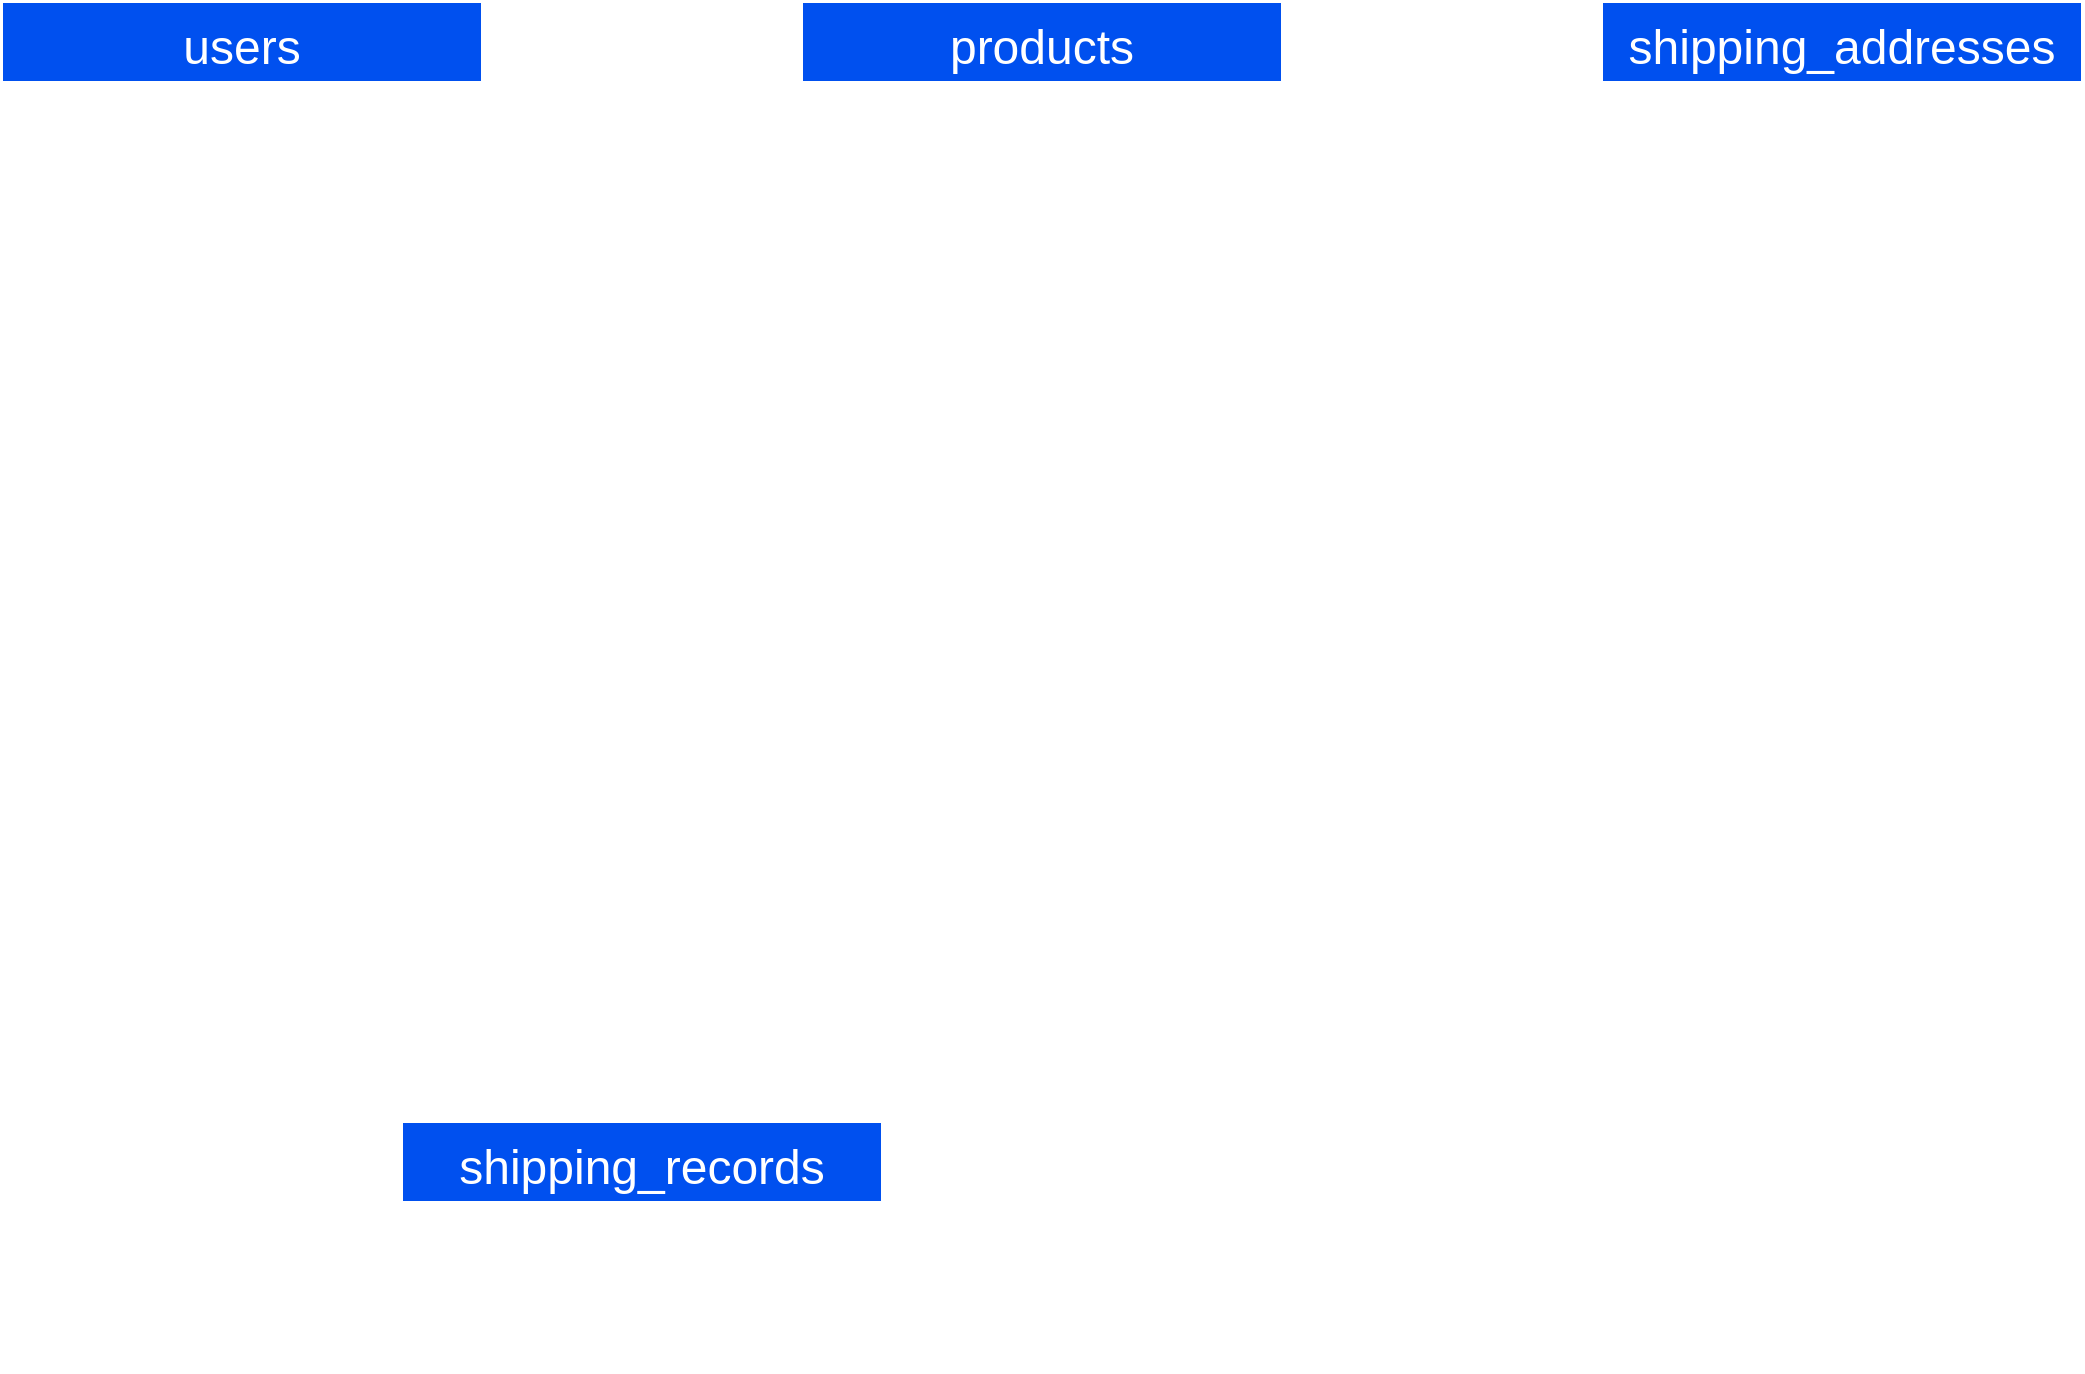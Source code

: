 <mxfile>
    <diagram id="ySHD8SOpM0Rdw_ZR9hW6" name="ページ1">
        <mxGraphModel dx="1585" dy="955" grid="1" gridSize="10" guides="1" tooltips="1" connect="1" arrows="1" fold="1" page="1" pageScale="1" pageWidth="1169" pageHeight="827" math="0" shadow="0">
            <root>
                <mxCell id="0"/>
                <mxCell id="1" parent="0"/>
                <mxCell id="10" value="users" style="swimlane;fontStyle=0;childLayout=stackLayout;horizontal=1;startSize=40;horizontalStack=0;resizeParent=1;resizeParentMax=0;resizeLast=0;collapsible=1;marginBottom=0;align=center;fontSize=24;spacing=0;labelBackgroundColor=none;fillColor=#0050ef;strokeColor=#FFFFFF;fontColor=#FFFFFF;" vertex="1" parent="1">
                    <mxGeometry x="80" y="80" width="240" height="440" as="geometry"/>
                </mxCell>
                <mxCell id="12" value="nickname " style="text;spacingLeft=4;spacingRight=4;overflow=hidden;rotatable=0;points=[[0,0.5],[1,0.5]];portConstraint=eastwest;fontSize=24;spacing=0;strokeColor=#FFFFFF;fontColor=#FFFFFF;" vertex="1" parent="10">
                    <mxGeometry y="40" width="240" height="40" as="geometry"/>
                </mxCell>
                <mxCell id="13" value="email" style="text;fillColor=none;spacingLeft=4;spacingRight=4;overflow=hidden;rotatable=0;points=[[0,0.5],[1,0.5]];portConstraint=eastwest;fontSize=24;spacing=0;strokeColor=#FFFFFF;fontColor=#FFFFFF;" vertex="1" parent="10">
                    <mxGeometry y="80" width="240" height="40" as="geometry"/>
                </mxCell>
                <mxCell id="27" value="encrypted_password" style="text;fillColor=none;spacingLeft=4;spacingRight=4;overflow=hidden;rotatable=0;points=[[0,0.5],[1,0.5]];portConstraint=eastwest;fontSize=24;spacing=0;strokeColor=#FFFFFF;fontColor=#FFFFFF;" vertex="1" parent="10">
                    <mxGeometry y="120" width="240" height="40" as="geometry"/>
                </mxCell>
                <mxCell id="32" value="family_name" style="text;fillColor=none;spacingLeft=4;spacingRight=4;overflow=hidden;rotatable=0;points=[[0,0.5],[1,0.5]];portConstraint=eastwest;fontSize=24;spacing=0;strokeColor=#FFFFFF;fontColor=#FFFFFF;" vertex="1" parent="10">
                    <mxGeometry y="160" width="240" height="40" as="geometry"/>
                </mxCell>
                <mxCell id="33" value="first_name" style="text;fillColor=none;spacingLeft=4;spacingRight=4;overflow=hidden;rotatable=0;points=[[0,0.5],[1,0.5]];portConstraint=eastwest;fontSize=24;spacing=0;strokeColor=#FFFFFF;fontColor=#FFFFFF;" vertex="1" parent="10">
                    <mxGeometry y="200" width="240" height="40" as="geometry"/>
                </mxCell>
                <mxCell id="31" value="family_name_reading" style="text;fillColor=none;spacingLeft=4;spacingRight=4;overflow=hidden;rotatable=0;points=[[0,0.5],[1,0.5]];portConstraint=eastwest;fontSize=24;spacing=0;strokeColor=#FFFFFF;fontColor=#FFFFFF;" vertex="1" parent="10">
                    <mxGeometry y="240" width="240" height="40" as="geometry"/>
                </mxCell>
                <mxCell id="28" value="first_name_reading" style="text;fillColor=none;spacingLeft=4;spacingRight=4;overflow=hidden;rotatable=0;points=[[0,0.5],[1,0.5]];portConstraint=eastwest;fontSize=24;spacing=0;strokeColor=#FFFFFF;fontColor=#FFFFFF;" vertex="1" parent="10">
                    <mxGeometry y="280" width="240" height="40" as="geometry"/>
                </mxCell>
                <mxCell id="34" value="dob_year" style="text;fillColor=none;spacingLeft=4;spacingRight=4;overflow=hidden;rotatable=0;points=[[0,0.5],[1,0.5]];portConstraint=eastwest;fontSize=24;spacing=0;strokeColor=#FFFFFF;fontColor=#FFFFFF;" vertex="1" parent="10">
                    <mxGeometry y="320" width="240" height="40" as="geometry"/>
                </mxCell>
                <mxCell id="30" value="dob_month" style="text;fillColor=none;spacingLeft=4;spacingRight=4;overflow=hidden;rotatable=0;points=[[0,0.5],[1,0.5]];portConstraint=eastwest;fontSize=24;spacing=0;strokeColor=#FFFFFF;fontColor=#FFFFFF;" vertex="1" parent="10">
                    <mxGeometry y="360" width="240" height="40" as="geometry"/>
                </mxCell>
                <mxCell id="29" value="dob_day" style="text;fillColor=none;spacingLeft=4;spacingRight=4;overflow=hidden;rotatable=0;points=[[0,0.5],[1,0.5]];portConstraint=eastwest;fontSize=24;spacing=0;strokeColor=#FFFFFF;fontColor=#FFFFFF;" vertex="1" parent="10">
                    <mxGeometry y="400" width="240" height="40" as="geometry"/>
                </mxCell>
                <mxCell id="36" value="products" style="swimlane;fontStyle=0;childLayout=stackLayout;horizontal=1;startSize=40;horizontalStack=0;resizeParent=1;resizeParentMax=0;resizeLast=0;collapsible=1;marginBottom=0;align=center;fontSize=24;spacing=0;fillColor=#0050ef;strokeColor=#FFFFFF;fontColor=#FFFFFF;" vertex="1" parent="1">
                    <mxGeometry x="480" y="80" width="240" height="440" as="geometry"/>
                </mxCell>
                <mxCell id="37" value="image" style="text;fillColor=none;spacingLeft=4;spacingRight=4;overflow=hidden;rotatable=0;points=[[0,0.5],[1,0.5]];portConstraint=eastwest;fontSize=24;spacing=0;strokeColor=#FFFFFF;fontColor=#FFFFFF;" vertex="1" parent="36">
                    <mxGeometry y="40" width="240" height="40" as="geometry"/>
                </mxCell>
                <mxCell id="40" value="product" style="text;fillColor=none;spacingLeft=4;spacingRight=4;overflow=hidden;rotatable=0;points=[[0,0.5],[1,0.5]];portConstraint=eastwest;fontSize=24;spacing=0;strokeColor=#FFFFFF;fontColor=#FFFFFF;" vertex="1" parent="36">
                    <mxGeometry y="80" width="240" height="40" as="geometry"/>
                </mxCell>
                <mxCell id="43" value="caption" style="text;fillColor=none;spacingLeft=4;spacingRight=4;overflow=hidden;rotatable=0;points=[[0,0.5],[1,0.5]];portConstraint=eastwest;fontSize=24;spacing=0;strokeColor=#FFFFFF;fontColor=#FFFFFF;" vertex="1" parent="36">
                    <mxGeometry y="120" width="240" height="40" as="geometry"/>
                </mxCell>
                <mxCell id="44" value="category" style="text;fillColor=none;spacingLeft=4;spacingRight=4;overflow=hidden;rotatable=0;points=[[0,0.5],[1,0.5]];portConstraint=eastwest;fontSize=24;spacing=0;strokeColor=#FFFFFF;fontColor=#FFFFFF;" vertex="1" parent="36">
                    <mxGeometry y="160" width="240" height="40" as="geometry"/>
                </mxCell>
                <mxCell id="45" value="condition" style="text;fillColor=none;spacingLeft=4;spacingRight=4;overflow=hidden;rotatable=0;points=[[0,0.5],[1,0.5]];portConstraint=eastwest;fontSize=24;spacing=0;strokeColor=#FFFFFF;fontColor=#FFFFFF;" vertex="1" parent="36">
                    <mxGeometry y="200" width="240" height="40" as="geometry"/>
                </mxCell>
                <mxCell id="46" value="shipping_charges" style="text;fillColor=none;spacingLeft=4;spacingRight=4;overflow=hidden;rotatable=0;points=[[0,0.5],[1,0.5]];portConstraint=eastwest;fontSize=24;spacing=0;strokeColor=#FFFFFF;fontColor=#FFFFFF;" vertex="1" parent="36">
                    <mxGeometry y="240" width="240" height="40" as="geometry"/>
                </mxCell>
                <mxCell id="47" value="shipping_area" style="text;fillColor=none;spacingLeft=4;spacingRight=4;overflow=hidden;rotatable=0;points=[[0,0.5],[1,0.5]];portConstraint=eastwest;fontSize=24;spacing=0;strokeColor=#FFFFFF;fontColor=#FFFFFF;" vertex="1" parent="36">
                    <mxGeometry y="280" width="240" height="40" as="geometry"/>
                </mxCell>
                <mxCell id="42" value="date_of_shipment" style="text;fillColor=none;spacingLeft=4;spacingRight=4;overflow=hidden;rotatable=0;points=[[0,0.5],[1,0.5]];portConstraint=eastwest;fontSize=24;spacing=0;strokeColor=#FFFFFF;fontColor=#FFFFFF;" vertex="1" parent="36">
                    <mxGeometry y="320" width="240" height="40" as="geometry"/>
                </mxCell>
                <mxCell id="41" value="price" style="text;fillColor=none;spacingLeft=4;spacingRight=4;overflow=hidden;rotatable=0;points=[[0,0.5],[1,0.5]];portConstraint=eastwest;fontSize=24;spacing=0;strokeColor=#FFFFFF;fontColor=#FFFFFF;" vertex="1" parent="36">
                    <mxGeometry y="360" width="240" height="40" as="geometry"/>
                </mxCell>
                <mxCell id="48" value="user_id (FK)" style="text;fillColor=none;spacingLeft=4;spacingRight=4;overflow=hidden;rotatable=0;points=[[0,0.5],[1,0.5]];portConstraint=eastwest;fontSize=24;spacing=0;strokeColor=#FFFFFF;fontColor=#FFFFFF;" vertex="1" parent="36">
                    <mxGeometry y="400" width="240" height="40" as="geometry"/>
                </mxCell>
                <mxCell id="50" value="shipping_records" style="swimlane;fontStyle=0;childLayout=stackLayout;horizontal=1;startSize=40;horizontalStack=0;resizeParent=1;resizeParentMax=0;resizeLast=0;collapsible=1;marginBottom=0;align=center;fontSize=24;spacing=0;fillColor=#0050ef;strokeWidth=1;rounded=0;strokeColor=#FFFFFF;fontColor=#FFFFFF;" vertex="1" parent="1">
                    <mxGeometry x="280" y="640" width="240" height="120" as="geometry"/>
                </mxCell>
                <mxCell id="51" value="user_id (FK)" style="text;fillColor=none;spacingLeft=4;spacingRight=4;overflow=hidden;rotatable=0;points=[[0,0.5],[1,0.5]];portConstraint=eastwest;fontSize=24;spacing=0;strokeColor=#FFFFFF;fontColor=#FFFFFF;" vertex="1" parent="50">
                    <mxGeometry y="40" width="240" height="40" as="geometry"/>
                </mxCell>
                <mxCell id="52" value="product_id (FK)" style="text;fillColor=none;spacingLeft=4;spacingRight=4;overflow=hidden;rotatable=0;points=[[0,0.5],[1,0.5]];portConstraint=eastwest;fontSize=24;spacing=0;strokeColor=#FFFFFF;fontColor=#FFFFFF;" vertex="1" parent="50">
                    <mxGeometry y="80" width="240" height="40" as="geometry"/>
                </mxCell>
                <mxCell id="54" value="shipping_addresses" style="swimlane;fontStyle=0;childLayout=stackLayout;horizontal=1;startSize=40;horizontalStack=0;resizeParent=1;resizeParentMax=0;resizeLast=0;collapsible=1;marginBottom=0;align=center;fontSize=24;spacing=0;fillColor=#0050ef;strokeColor=#FFFFFF;fontColor=#FFFFFF;" vertex="1" parent="1">
                    <mxGeometry x="880" y="80" width="240" height="320" as="geometry"/>
                </mxCell>
                <mxCell id="55" value="postal_code" style="text;fillColor=none;spacingLeft=4;spacingRight=4;overflow=hidden;rotatable=0;points=[[0,0.5],[1,0.5]];portConstraint=eastwest;fontSize=24;spacing=0;strokeColor=#FFFFFF;fontColor=#FFFFFF;" vertex="1" parent="54">
                    <mxGeometry y="40" width="240" height="40" as="geometry"/>
                </mxCell>
                <mxCell id="58" value="prefecture" style="text;fillColor=none;spacingLeft=4;spacingRight=4;overflow=hidden;rotatable=0;points=[[0,0.5],[1,0.5]];portConstraint=eastwest;fontSize=24;spacing=0;strokeColor=#FFFFFF;fontColor=#FFFFFF;" vertex="1" parent="54">
                    <mxGeometry y="80" width="240" height="40" as="geometry"/>
                </mxCell>
                <mxCell id="60" value="city" style="text;fillColor=none;spacingLeft=4;spacingRight=4;overflow=hidden;rotatable=0;points=[[0,0.5],[1,0.5]];portConstraint=eastwest;fontSize=24;spacing=0;strokeColor=#FFFFFF;fontColor=#FFFFFF;" vertex="1" parent="54">
                    <mxGeometry y="120" width="240" height="40" as="geometry"/>
                </mxCell>
                <mxCell id="61" value="house_number" style="text;fillColor=none;spacingLeft=4;spacingRight=4;overflow=hidden;rotatable=0;points=[[0,0.5],[1,0.5]];portConstraint=eastwest;fontSize=24;spacing=0;strokeColor=#FFFFFF;fontColor=#FFFFFF;" vertex="1" parent="54">
                    <mxGeometry y="160" width="240" height="40" as="geometry"/>
                </mxCell>
                <mxCell id="62" value="building_name" style="text;fillColor=none;spacingLeft=4;spacingRight=4;overflow=hidden;rotatable=0;points=[[0,0.5],[1,0.5]];portConstraint=eastwest;fontSize=24;spacing=0;strokeColor=#FFFFFF;fontColor=#FFFFFF;" vertex="1" parent="54">
                    <mxGeometry y="200" width="240" height="40" as="geometry"/>
                </mxCell>
                <mxCell id="63" value="telephone_number" style="text;fillColor=none;spacingLeft=4;spacingRight=4;overflow=hidden;rotatable=0;points=[[0,0.5],[1,0.5]];portConstraint=eastwest;fontSize=24;spacing=0;strokeColor=#FFFFFF;fontColor=#FFFFFF;" vertex="1" parent="54">
                    <mxGeometry y="240" width="240" height="40" as="geometry"/>
                </mxCell>
                <mxCell id="64" value="product_id (FK)" style="text;fillColor=none;spacingLeft=4;spacingRight=4;overflow=hidden;rotatable=0;points=[[0,0.5],[1,0.5]];portConstraint=eastwest;fontSize=24;spacing=0;strokeColor=#FFFFFF;fontColor=#FFFFFF;" vertex="1" parent="54">
                    <mxGeometry y="280" width="240" height="40" as="geometry"/>
                </mxCell>
                <mxCell id="99" style="edgeStyle=orthogonalEdgeStyle;rounded=0;orthogonalLoop=1;jettySize=auto;html=1;exitX=1;exitY=0.5;exitDx=0;exitDy=0;entryX=0;entryY=0.5;entryDx=0;entryDy=0;endArrow=ERmany;endFill=0;endSize=24;startSize=24;startArrow=ERone;startFill=0;fontSize=24;spacing=0;strokeColor=#FFFFFF;fontColor=#FFFFFF;" edge="1" parent="1" source="33" target="45">
                    <mxGeometry as="geometry"/>
                </mxCell>
                <mxCell id="100" style="rounded=0;orthogonalLoop=1;jettySize=auto;html=1;endArrow=ERone;endFill=0;endSize=24;startSize=24;startArrow=ERone;startFill=0;fontSize=24;spacing=0;strokeColor=#FFFFFF;exitX=1;exitY=0.5;exitDx=0;exitDy=0;entryX=0;entryY=0.5;entryDx=0;entryDy=0;fontColor=#FFFFFF;" edge="1" parent="1" source="45" target="62">
                    <mxGeometry x="80" y="80" as="geometry">
                        <mxPoint x="530" y="603.37" as="sourcePoint"/>
                        <mxPoint x="870" y="482.592" as="targetPoint"/>
                        <Array as="points"/>
                    </mxGeometry>
                </mxCell>
                <mxCell id="103" style="rounded=0;orthogonalLoop=1;jettySize=auto;html=1;entryX=1;entryY=0.5;entryDx=0;entryDy=0;endArrow=ERone;endFill=0;endSize=24;startSize=24;startArrow=ERone;startFill=0;fontSize=24;spacing=0;strokeColor=#FFFFFF;exitX=0.508;exitY=0.985;exitDx=0;exitDy=0;edgeStyle=orthogonalEdgeStyle;exitPerimeter=0;fontColor=#FFFFFF;" edge="1" parent="1" source="48" target="51">
                    <mxGeometry x="80" y="80" as="geometry">
                        <mxPoint x="400" y="549.691" as="sourcePoint"/>
                        <mxPoint x="400" y="917.392" as="targetPoint"/>
                        <Array as="points">
                            <mxPoint x="602" y="699.946"/>
                        </Array>
                    </mxGeometry>
                </mxCell>
                <mxCell id="105" style="rounded=0;orthogonalLoop=1;jettySize=auto;html=1;entryX=0;entryY=0.5;entryDx=0;entryDy=0;fontSize=24;startArrow=ERone;startFill=0;endArrow=ERmany;endFill=0;startSize=24;endSize=24;strokeColor=#FFFFFF;edgeStyle=orthogonalEdgeStyle;exitX=0.501;exitY=1.065;exitDx=0;exitDy=0;exitPerimeter=0;fontColor=#FFFFFF;" edge="1" parent="1" source="29" target="51">
                    <mxGeometry x="80" y="80" as="geometry">
                        <mxPoint x="260" y="549.691" as="sourcePoint"/>
                        <Array as="points">
                            <mxPoint x="200" y="699.946"/>
                        </Array>
                    </mxGeometry>
                </mxCell>
            </root>
        </mxGraphModel>
    </diagram>
</mxfile>
